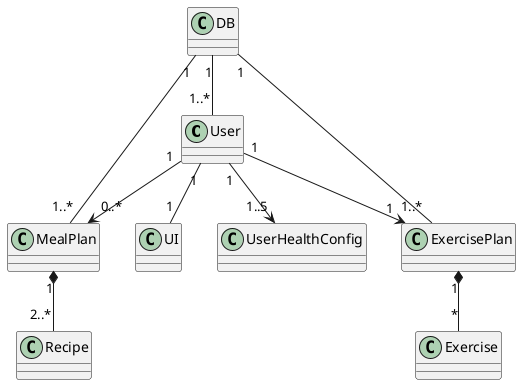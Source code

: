 @startuml
class User
class DB
class UI
class MealPlan
class Recipe
class UserHealthConfig
class Exercise
class ExercisePlan


User "1" --> "0..*" MealPlan
MealPlan "1" *-- "2..*" Recipe
User "1" --> "1" ExercisePlan
ExercisePlan "1" *-- "*" Exercise

User "1" --> "1..5" UserHealthConfig

User "1" -- "1" UI
DB "1" -- "1..*" MealPlan
DB "1" -- "1..*" User
DB "1" -- "1..*" ExercisePlan


@enduml

